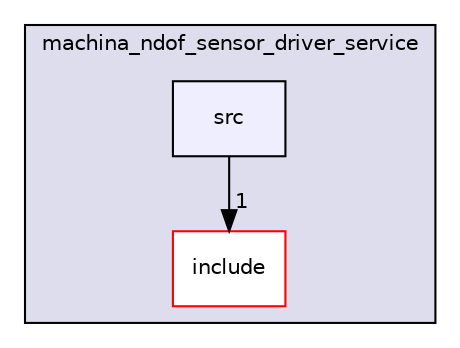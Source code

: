 digraph "src/machina_ndof_sensor_driver_service/src" {
  compound=true
  node [ fontsize="10", fontname="Helvetica"];
  edge [ labelfontsize="10", labelfontname="Helvetica"];
  subgraph clusterdir_86f22f6cc31dbd6851ed640809df6b21 {
    graph [ bgcolor="#ddddee", pencolor="black", label="machina_ndof_sensor_driver_service" fontname="Helvetica", fontsize="10", URL="dir_86f22f6cc31dbd6851ed640809df6b21.html"]
  dir_f36ad1c47d9a007c79b7d8366a70f005 [shape=box label="include" fillcolor="white" style="filled" color="red" URL="dir_f36ad1c47d9a007c79b7d8366a70f005.html"];
  dir_378092621b0650fcd5b6537f237dad26 [shape=box, label="src", style="filled", fillcolor="#eeeeff", pencolor="black", URL="dir_378092621b0650fcd5b6537f237dad26.html"];
  }
  dir_378092621b0650fcd5b6537f237dad26->dir_f36ad1c47d9a007c79b7d8366a70f005 [headlabel="1", labeldistance=1.5 headhref="dir_000012_000010.html"];
}
